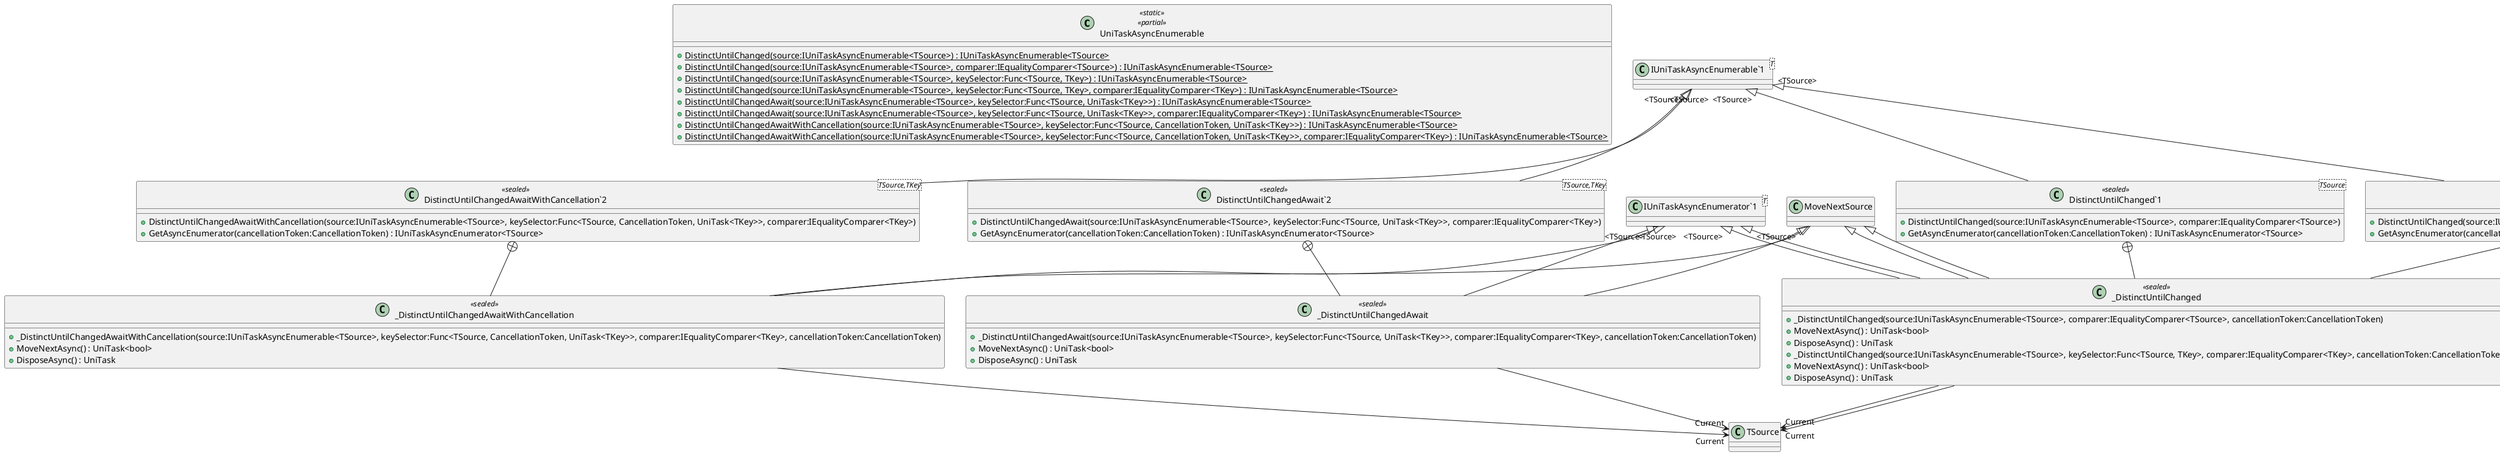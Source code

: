 @startuml
class UniTaskAsyncEnumerable <<static>> <<partial>> {
    + {static} DistinctUntilChanged(source:IUniTaskAsyncEnumerable<TSource>) : IUniTaskAsyncEnumerable<TSource>
    + {static} DistinctUntilChanged(source:IUniTaskAsyncEnumerable<TSource>, comparer:IEqualityComparer<TSource>) : IUniTaskAsyncEnumerable<TSource>
    + {static} DistinctUntilChanged(source:IUniTaskAsyncEnumerable<TSource>, keySelector:Func<TSource, TKey>) : IUniTaskAsyncEnumerable<TSource>
    + {static} DistinctUntilChanged(source:IUniTaskAsyncEnumerable<TSource>, keySelector:Func<TSource, TKey>, comparer:IEqualityComparer<TKey>) : IUniTaskAsyncEnumerable<TSource>
    + {static} DistinctUntilChangedAwait(source:IUniTaskAsyncEnumerable<TSource>, keySelector:Func<TSource, UniTask<TKey>>) : IUniTaskAsyncEnumerable<TSource>
    + {static} DistinctUntilChangedAwait(source:IUniTaskAsyncEnumerable<TSource>, keySelector:Func<TSource, UniTask<TKey>>, comparer:IEqualityComparer<TKey>) : IUniTaskAsyncEnumerable<TSource>
    + {static} DistinctUntilChangedAwaitWithCancellation(source:IUniTaskAsyncEnumerable<TSource>, keySelector:Func<TSource, CancellationToken, UniTask<TKey>>) : IUniTaskAsyncEnumerable<TSource>
    + {static} DistinctUntilChangedAwaitWithCancellation(source:IUniTaskAsyncEnumerable<TSource>, keySelector:Func<TSource, CancellationToken, UniTask<TKey>>, comparer:IEqualityComparer<TKey>) : IUniTaskAsyncEnumerable<TSource>
}
class "DistinctUntilChanged`1"<TSource> <<sealed>> {
    + DistinctUntilChanged(source:IUniTaskAsyncEnumerable<TSource>, comparer:IEqualityComparer<TSource>)
    + GetAsyncEnumerator(cancellationToken:CancellationToken) : IUniTaskAsyncEnumerator<TSource>
}
class "DistinctUntilChanged`2"<TSource,TKey> <<sealed>> {
    + DistinctUntilChanged(source:IUniTaskAsyncEnumerable<TSource>, keySelector:Func<TSource, TKey>, comparer:IEqualityComparer<TKey>)
    + GetAsyncEnumerator(cancellationToken:CancellationToken) : IUniTaskAsyncEnumerator<TSource>
}
class "DistinctUntilChangedAwait`2"<TSource,TKey> <<sealed>> {
    + DistinctUntilChangedAwait(source:IUniTaskAsyncEnumerable<TSource>, keySelector:Func<TSource, UniTask<TKey>>, comparer:IEqualityComparer<TKey>)
    + GetAsyncEnumerator(cancellationToken:CancellationToken) : IUniTaskAsyncEnumerator<TSource>
}
class "DistinctUntilChangedAwaitWithCancellation`2"<TSource,TKey> <<sealed>> {
    + DistinctUntilChangedAwaitWithCancellation(source:IUniTaskAsyncEnumerable<TSource>, keySelector:Func<TSource, CancellationToken, UniTask<TKey>>, comparer:IEqualityComparer<TKey>)
    + GetAsyncEnumerator(cancellationToken:CancellationToken) : IUniTaskAsyncEnumerator<TSource>
}
class "IUniTaskAsyncEnumerable`1"<T> {
}
class _DistinctUntilChanged <<sealed>> {
    + _DistinctUntilChanged(source:IUniTaskAsyncEnumerable<TSource>, comparer:IEqualityComparer<TSource>, cancellationToken:CancellationToken)
    + MoveNextAsync() : UniTask<bool>
    + DisposeAsync() : UniTask
}
class _DistinctUntilChanged <<sealed>> {
    + _DistinctUntilChanged(source:IUniTaskAsyncEnumerable<TSource>, keySelector:Func<TSource, TKey>, comparer:IEqualityComparer<TKey>, cancellationToken:CancellationToken)
    + MoveNextAsync() : UniTask<bool>
    + DisposeAsync() : UniTask
}
class _DistinctUntilChangedAwait <<sealed>> {
    + _DistinctUntilChangedAwait(source:IUniTaskAsyncEnumerable<TSource>, keySelector:Func<TSource, UniTask<TKey>>, comparer:IEqualityComparer<TKey>, cancellationToken:CancellationToken)
    + MoveNextAsync() : UniTask<bool>
    + DisposeAsync() : UniTask
}
class _DistinctUntilChangedAwaitWithCancellation <<sealed>> {
    + _DistinctUntilChangedAwaitWithCancellation(source:IUniTaskAsyncEnumerable<TSource>, keySelector:Func<TSource, CancellationToken, UniTask<TKey>>, comparer:IEqualityComparer<TKey>, cancellationToken:CancellationToken)
    + MoveNextAsync() : UniTask<bool>
    + DisposeAsync() : UniTask
}
class "IUniTaskAsyncEnumerator`1"<T> {
}
"IUniTaskAsyncEnumerable`1" "<TSource>" <|-- "DistinctUntilChanged`1"
"IUniTaskAsyncEnumerable`1" "<TSource>" <|-- "DistinctUntilChanged`2"
"IUniTaskAsyncEnumerable`1" "<TSource>" <|-- "DistinctUntilChangedAwait`2"
"IUniTaskAsyncEnumerable`1" "<TSource>" <|-- "DistinctUntilChangedAwaitWithCancellation`2"
"DistinctUntilChanged`1" +-- _DistinctUntilChanged
MoveNextSource <|-- _DistinctUntilChanged
"IUniTaskAsyncEnumerator`1" "<TSource>" <|-- _DistinctUntilChanged
_DistinctUntilChanged --> "Current" TSource
"DistinctUntilChanged`2" +-- _DistinctUntilChanged
MoveNextSource <|-- _DistinctUntilChanged
"IUniTaskAsyncEnumerator`1" "<TSource>" <|-- _DistinctUntilChanged
_DistinctUntilChanged --> "Current" TSource
"DistinctUntilChangedAwait`2" +-- _DistinctUntilChangedAwait
MoveNextSource <|-- _DistinctUntilChangedAwait
"IUniTaskAsyncEnumerator`1" "<TSource>" <|-- _DistinctUntilChangedAwait
_DistinctUntilChangedAwait --> "Current" TSource
"DistinctUntilChangedAwaitWithCancellation`2" +-- _DistinctUntilChangedAwaitWithCancellation
MoveNextSource <|-- _DistinctUntilChangedAwaitWithCancellation
"IUniTaskAsyncEnumerator`1" "<TSource>" <|-- _DistinctUntilChangedAwaitWithCancellation
_DistinctUntilChangedAwaitWithCancellation --> "Current" TSource
@enduml
